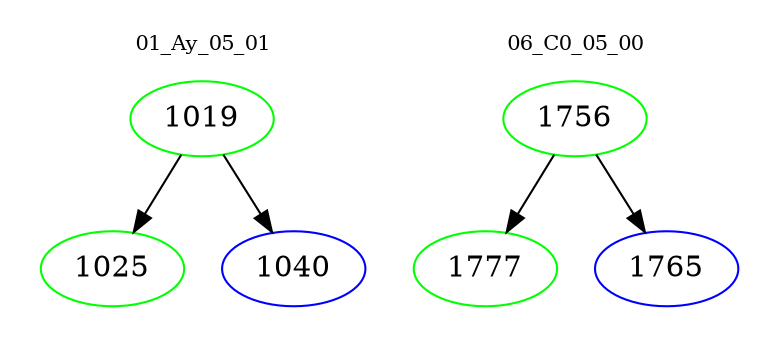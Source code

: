digraph{
subgraph cluster_0 {
color = white
label = "01_Ay_05_01";
fontsize=10;
T0_1019 [label="1019", color="green"]
T0_1019 -> T0_1025 [color="black"]
T0_1025 [label="1025", color="green"]
T0_1019 -> T0_1040 [color="black"]
T0_1040 [label="1040", color="blue"]
}
subgraph cluster_1 {
color = white
label = "06_C0_05_00";
fontsize=10;
T1_1756 [label="1756", color="green"]
T1_1756 -> T1_1777 [color="black"]
T1_1777 [label="1777", color="green"]
T1_1756 -> T1_1765 [color="black"]
T1_1765 [label="1765", color="blue"]
}
}

